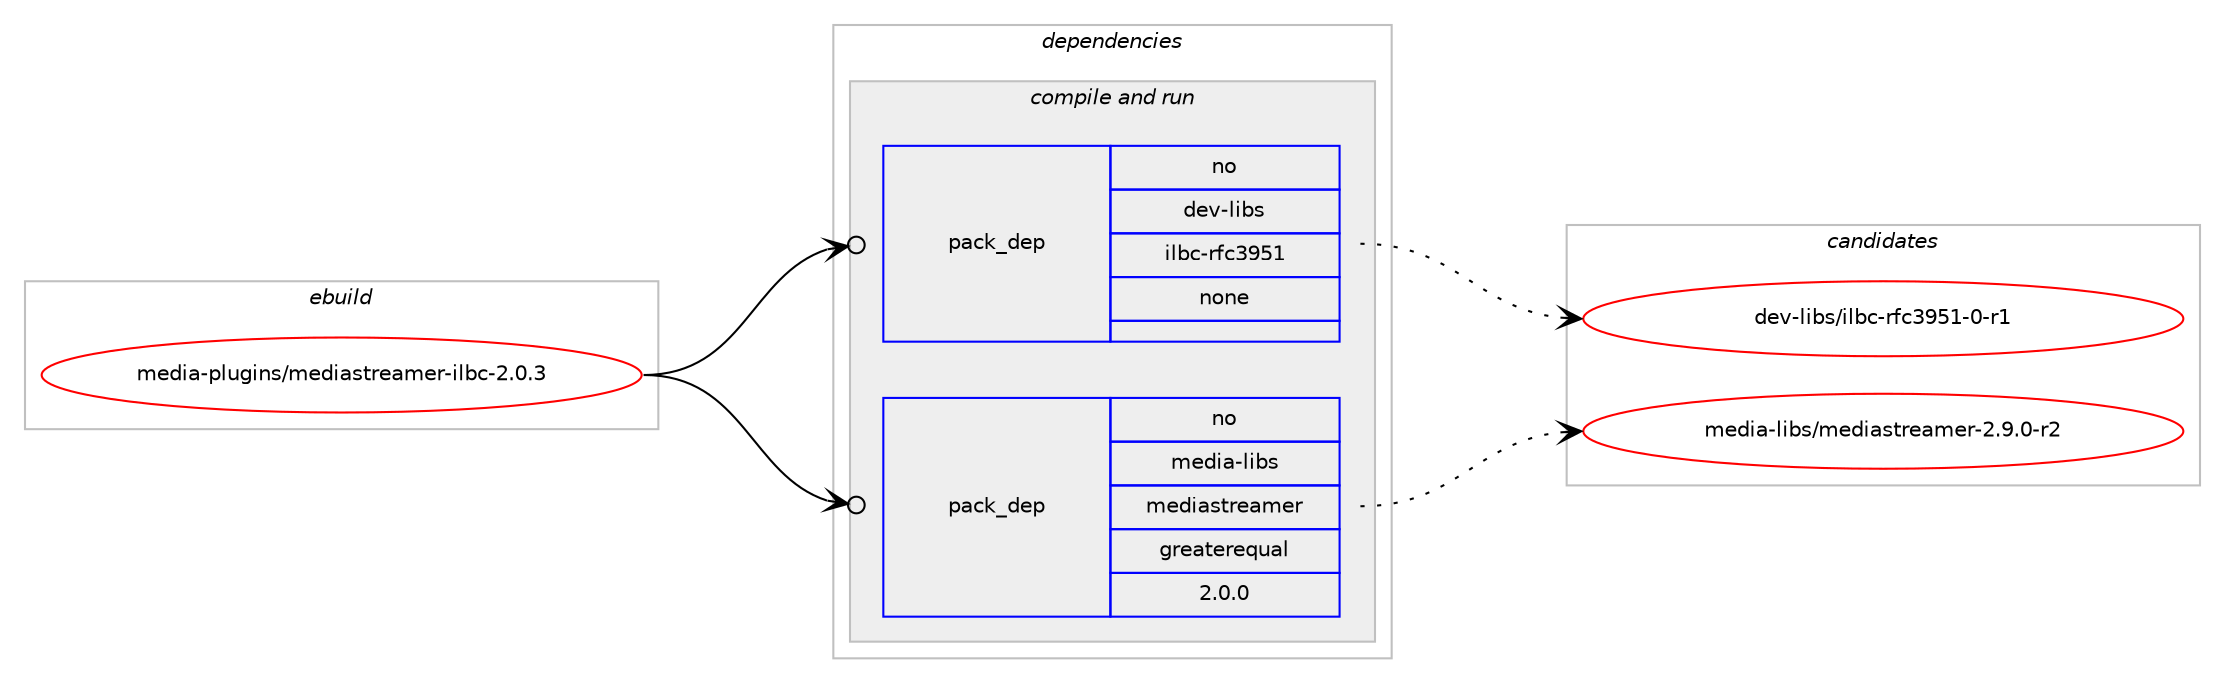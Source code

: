 digraph prolog {

# *************
# Graph options
# *************

newrank=true;
concentrate=true;
compound=true;
graph [rankdir=LR,fontname=Helvetica,fontsize=10,ranksep=1.5];#, ranksep=2.5, nodesep=0.2];
edge  [arrowhead=vee];
node  [fontname=Helvetica,fontsize=10];

# **********
# The ebuild
# **********

subgraph cluster_leftcol {
color=gray;
rank=same;
label=<<i>ebuild</i>>;
id [label="media-plugins/mediastreamer-ilbc-2.0.3", color=red, width=4, href="../media-plugins/mediastreamer-ilbc-2.0.3.svg"];
}

# ****************
# The dependencies
# ****************

subgraph cluster_midcol {
color=gray;
label=<<i>dependencies</i>>;
subgraph cluster_compile {
fillcolor="#eeeeee";
style=filled;
label=<<i>compile</i>>;
}
subgraph cluster_compileandrun {
fillcolor="#eeeeee";
style=filled;
label=<<i>compile and run</i>>;
subgraph pack587879 {
dependency794961 [label=<<TABLE BORDER="0" CELLBORDER="1" CELLSPACING="0" CELLPADDING="4" WIDTH="220"><TR><TD ROWSPAN="6" CELLPADDING="30">pack_dep</TD></TR><TR><TD WIDTH="110">no</TD></TR><TR><TD>dev-libs</TD></TR><TR><TD>ilbc-rfc3951</TD></TR><TR><TD>none</TD></TR><TR><TD></TD></TR></TABLE>>, shape=none, color=blue];
}
id:e -> dependency794961:w [weight=20,style="solid",arrowhead="odotvee"];
subgraph pack587880 {
dependency794962 [label=<<TABLE BORDER="0" CELLBORDER="1" CELLSPACING="0" CELLPADDING="4" WIDTH="220"><TR><TD ROWSPAN="6" CELLPADDING="30">pack_dep</TD></TR><TR><TD WIDTH="110">no</TD></TR><TR><TD>media-libs</TD></TR><TR><TD>mediastreamer</TD></TR><TR><TD>greaterequal</TD></TR><TR><TD>2.0.0</TD></TR></TABLE>>, shape=none, color=blue];
}
id:e -> dependency794962:w [weight=20,style="solid",arrowhead="odotvee"];
}
subgraph cluster_run {
fillcolor="#eeeeee";
style=filled;
label=<<i>run</i>>;
}
}

# **************
# The candidates
# **************

subgraph cluster_choices {
rank=same;
color=gray;
label=<<i>candidates</i>>;

subgraph choice587879 {
color=black;
nodesep=1;
choice100101118451081059811547105108989945114102995157534945484511449 [label="dev-libs/ilbc-rfc3951-0-r1", color=red, width=4,href="../dev-libs/ilbc-rfc3951-0-r1.svg"];
dependency794961:e -> choice100101118451081059811547105108989945114102995157534945484511449:w [style=dotted,weight="100"];
}
subgraph choice587880 {
color=black;
nodesep=1;
choice1091011001059745108105981154710910110010597115116114101971091011144550465746484511450 [label="media-libs/mediastreamer-2.9.0-r2", color=red, width=4,href="../media-libs/mediastreamer-2.9.0-r2.svg"];
dependency794962:e -> choice1091011001059745108105981154710910110010597115116114101971091011144550465746484511450:w [style=dotted,weight="100"];
}
}

}
